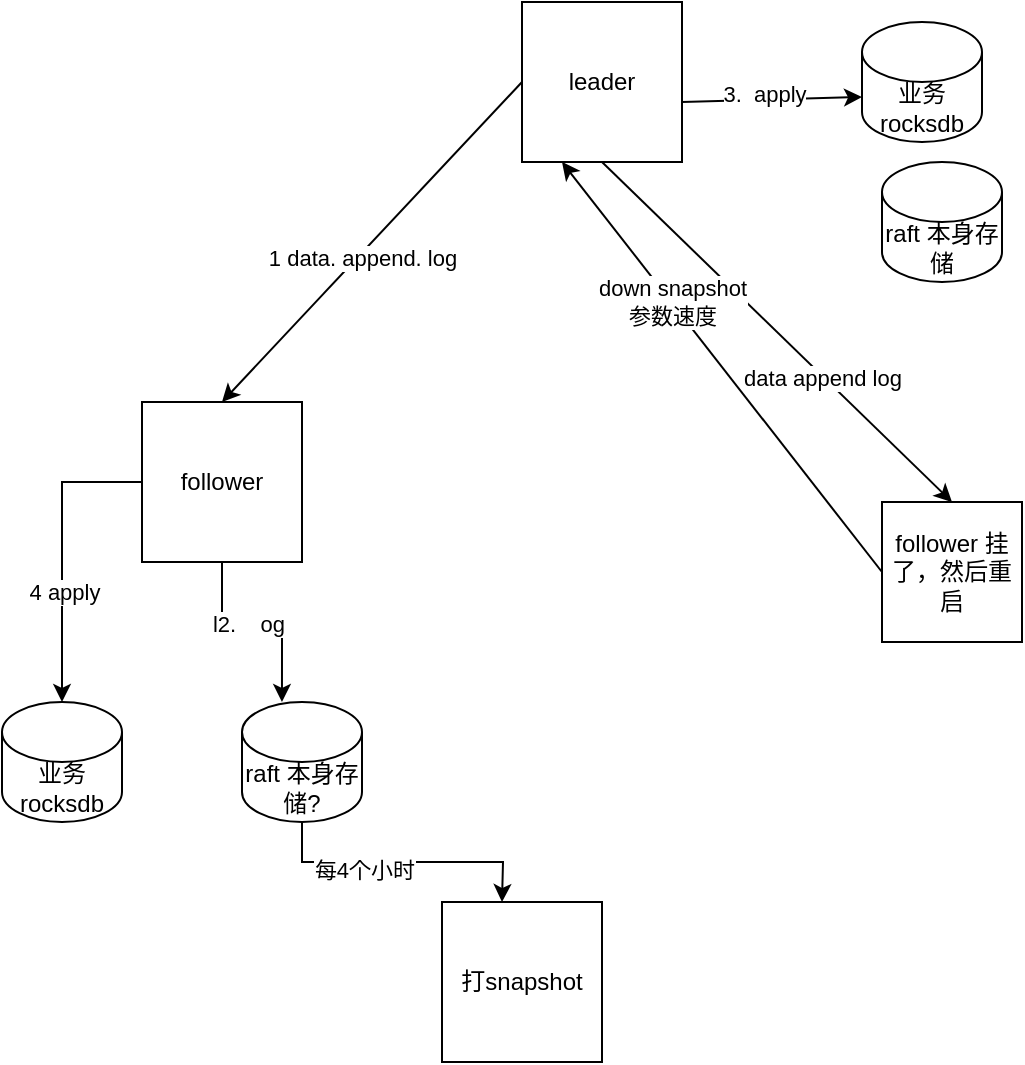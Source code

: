<mxfile version="22.1.16" type="github">
  <diagram name="第 1 页" id="-bYgTaxVNJsQ00GNJId1">
    <mxGraphModel dx="858" dy="504" grid="1" gridSize="10" guides="1" tooltips="1" connect="1" arrows="1" fold="1" page="1" pageScale="1" pageWidth="827" pageHeight="1169" math="0" shadow="0">
      <root>
        <mxCell id="0" />
        <mxCell id="1" parent="0" />
        <mxCell id="XOAkBOD9G0rYFTy8uTz9-1" value="leader" style="whiteSpace=wrap;html=1;aspect=fixed;" vertex="1" parent="1">
          <mxGeometry x="390" y="40" width="80" height="80" as="geometry" />
        </mxCell>
        <mxCell id="XOAkBOD9G0rYFTy8uTz9-12" style="edgeStyle=orthogonalEdgeStyle;rounded=0;orthogonalLoop=1;jettySize=auto;html=1;exitX=0;exitY=0.5;exitDx=0;exitDy=0;" edge="1" parent="1" source="XOAkBOD9G0rYFTy8uTz9-2" target="XOAkBOD9G0rYFTy8uTz9-7">
          <mxGeometry relative="1" as="geometry" />
        </mxCell>
        <mxCell id="XOAkBOD9G0rYFTy8uTz9-19" value="4 apply" style="edgeLabel;html=1;align=center;verticalAlign=middle;resizable=0;points=[];" vertex="1" connectable="0" parent="XOAkBOD9G0rYFTy8uTz9-12">
          <mxGeometry x="0.267" y="1" relative="1" as="geometry">
            <mxPoint as="offset" />
          </mxGeometry>
        </mxCell>
        <mxCell id="XOAkBOD9G0rYFTy8uTz9-2" value="follower" style="whiteSpace=wrap;html=1;aspect=fixed;" vertex="1" parent="1">
          <mxGeometry x="200" y="240" width="80" height="80" as="geometry" />
        </mxCell>
        <mxCell id="XOAkBOD9G0rYFTy8uTz9-3" value="业务rocksdb" style="shape=cylinder3;whiteSpace=wrap;html=1;boundedLbl=1;backgroundOutline=1;size=15;" vertex="1" parent="1">
          <mxGeometry x="560" y="50" width="60" height="60" as="geometry" />
        </mxCell>
        <mxCell id="XOAkBOD9G0rYFTy8uTz9-4" value="" style="endArrow=classic;html=1;rounded=0;exitX=0;exitY=0.5;exitDx=0;exitDy=0;entryX=0.5;entryY=0;entryDx=0;entryDy=0;" edge="1" parent="1" source="XOAkBOD9G0rYFTy8uTz9-1" target="XOAkBOD9G0rYFTy8uTz9-2">
          <mxGeometry width="50" height="50" relative="1" as="geometry">
            <mxPoint x="390" y="290" as="sourcePoint" />
            <mxPoint x="440" y="240" as="targetPoint" />
          </mxGeometry>
        </mxCell>
        <mxCell id="XOAkBOD9G0rYFTy8uTz9-9" value="1 data. append. log" style="edgeLabel;html=1;align=center;verticalAlign=middle;resizable=0;points=[];" vertex="1" connectable="0" parent="XOAkBOD9G0rYFTy8uTz9-4">
          <mxGeometry x="0.084" y="2" relative="1" as="geometry">
            <mxPoint as="offset" />
          </mxGeometry>
        </mxCell>
        <mxCell id="XOAkBOD9G0rYFTy8uTz9-5" value="follower 挂了，然后重启" style="whiteSpace=wrap;html=1;aspect=fixed;" vertex="1" parent="1">
          <mxGeometry x="570" y="290" width="70" height="70" as="geometry" />
        </mxCell>
        <mxCell id="XOAkBOD9G0rYFTy8uTz9-6" value="" style="endArrow=classic;html=1;rounded=0;exitX=0.5;exitY=1;exitDx=0;exitDy=0;entryX=0.5;entryY=0;entryDx=0;entryDy=0;" edge="1" parent="1" source="XOAkBOD9G0rYFTy8uTz9-1" target="XOAkBOD9G0rYFTy8uTz9-5">
          <mxGeometry width="50" height="50" relative="1" as="geometry">
            <mxPoint x="520" y="190" as="sourcePoint" />
            <mxPoint x="570" y="140" as="targetPoint" />
          </mxGeometry>
        </mxCell>
        <mxCell id="XOAkBOD9G0rYFTy8uTz9-23" value="data append log" style="edgeLabel;html=1;align=center;verticalAlign=middle;resizable=0;points=[];" vertex="1" connectable="0" parent="XOAkBOD9G0rYFTy8uTz9-6">
          <mxGeometry x="0.262" y="-1" relative="1" as="geometry">
            <mxPoint as="offset" />
          </mxGeometry>
        </mxCell>
        <mxCell id="XOAkBOD9G0rYFTy8uTz9-7" value="业务rocksdb" style="shape=cylinder3;whiteSpace=wrap;html=1;boundedLbl=1;backgroundOutline=1;size=15;" vertex="1" parent="1">
          <mxGeometry x="130" y="390" width="60" height="60" as="geometry" />
        </mxCell>
        <mxCell id="XOAkBOD9G0rYFTy8uTz9-13" style="edgeStyle=orthogonalEdgeStyle;rounded=0;orthogonalLoop=1;jettySize=auto;html=1;exitX=0.5;exitY=1;exitDx=0;exitDy=0;exitPerimeter=0;" edge="1" parent="1" source="XOAkBOD9G0rYFTy8uTz9-8">
          <mxGeometry relative="1" as="geometry">
            <mxPoint x="380" y="490" as="targetPoint" />
          </mxGeometry>
        </mxCell>
        <mxCell id="XOAkBOD9G0rYFTy8uTz9-15" value="每4个小时" style="edgeLabel;html=1;align=center;verticalAlign=middle;resizable=0;points=[];" vertex="1" connectable="0" parent="XOAkBOD9G0rYFTy8uTz9-13">
          <mxGeometry x="-0.274" y="-4" relative="1" as="geometry">
            <mxPoint as="offset" />
          </mxGeometry>
        </mxCell>
        <mxCell id="XOAkBOD9G0rYFTy8uTz9-8" value="raft 本身存储?" style="shape=cylinder3;whiteSpace=wrap;html=1;boundedLbl=1;backgroundOutline=1;size=15;" vertex="1" parent="1">
          <mxGeometry x="250" y="390" width="60" height="60" as="geometry" />
        </mxCell>
        <mxCell id="XOAkBOD9G0rYFTy8uTz9-10" style="edgeStyle=orthogonalEdgeStyle;rounded=0;orthogonalLoop=1;jettySize=auto;html=1;exitX=0.5;exitY=1;exitDx=0;exitDy=0;entryX=0.333;entryY=0;entryDx=0;entryDy=0;entryPerimeter=0;" edge="1" parent="1" source="XOAkBOD9G0rYFTy8uTz9-2" target="XOAkBOD9G0rYFTy8uTz9-8">
          <mxGeometry relative="1" as="geometry" />
        </mxCell>
        <mxCell id="XOAkBOD9G0rYFTy8uTz9-11" value="l2.&amp;nbsp; &amp;nbsp; og" style="edgeLabel;html=1;align=center;verticalAlign=middle;resizable=0;points=[];" vertex="1" connectable="0" parent="XOAkBOD9G0rYFTy8uTz9-10">
          <mxGeometry x="-0.04" y="4" relative="1" as="geometry">
            <mxPoint as="offset" />
          </mxGeometry>
        </mxCell>
        <mxCell id="XOAkBOD9G0rYFTy8uTz9-14" value="打snapshot" style="whiteSpace=wrap;html=1;aspect=fixed;" vertex="1" parent="1">
          <mxGeometry x="350" y="490" width="80" height="80" as="geometry" />
        </mxCell>
        <mxCell id="XOAkBOD9G0rYFTy8uTz9-16" value="" style="endArrow=classic;html=1;rounded=0;entryX=0;entryY=0;entryDx=0;entryDy=37.5;entryPerimeter=0;" edge="1" parent="1" target="XOAkBOD9G0rYFTy8uTz9-3">
          <mxGeometry width="50" height="50" relative="1" as="geometry">
            <mxPoint x="470" y="90" as="sourcePoint" />
            <mxPoint x="520" y="40" as="targetPoint" />
          </mxGeometry>
        </mxCell>
        <mxCell id="XOAkBOD9G0rYFTy8uTz9-17" value="3.&amp;nbsp; apply" style="edgeLabel;html=1;align=center;verticalAlign=middle;resizable=0;points=[];" vertex="1" connectable="0" parent="XOAkBOD9G0rYFTy8uTz9-16">
          <mxGeometry x="-0.087" y="3" relative="1" as="geometry">
            <mxPoint as="offset" />
          </mxGeometry>
        </mxCell>
        <mxCell id="XOAkBOD9G0rYFTy8uTz9-20" value="" style="endArrow=classic;html=1;rounded=0;entryX=0.25;entryY=1;entryDx=0;entryDy=0;exitX=0;exitY=0.5;exitDx=0;exitDy=0;" edge="1" parent="1" source="XOAkBOD9G0rYFTy8uTz9-5" target="XOAkBOD9G0rYFTy8uTz9-1">
          <mxGeometry width="50" height="50" relative="1" as="geometry">
            <mxPoint x="410" y="270" as="sourcePoint" />
            <mxPoint x="460" y="220" as="targetPoint" />
          </mxGeometry>
        </mxCell>
        <mxCell id="XOAkBOD9G0rYFTy8uTz9-21" value="down snapshot&lt;br&gt;参数速度" style="edgeLabel;html=1;align=center;verticalAlign=middle;resizable=0;points=[];" vertex="1" connectable="0" parent="XOAkBOD9G0rYFTy8uTz9-20">
          <mxGeometry x="0.314" relative="1" as="geometry">
            <mxPoint as="offset" />
          </mxGeometry>
        </mxCell>
        <mxCell id="XOAkBOD9G0rYFTy8uTz9-22" value="raft 本身存储" style="shape=cylinder3;whiteSpace=wrap;html=1;boundedLbl=1;backgroundOutline=1;size=15;" vertex="1" parent="1">
          <mxGeometry x="570" y="120" width="60" height="60" as="geometry" />
        </mxCell>
      </root>
    </mxGraphModel>
  </diagram>
</mxfile>

